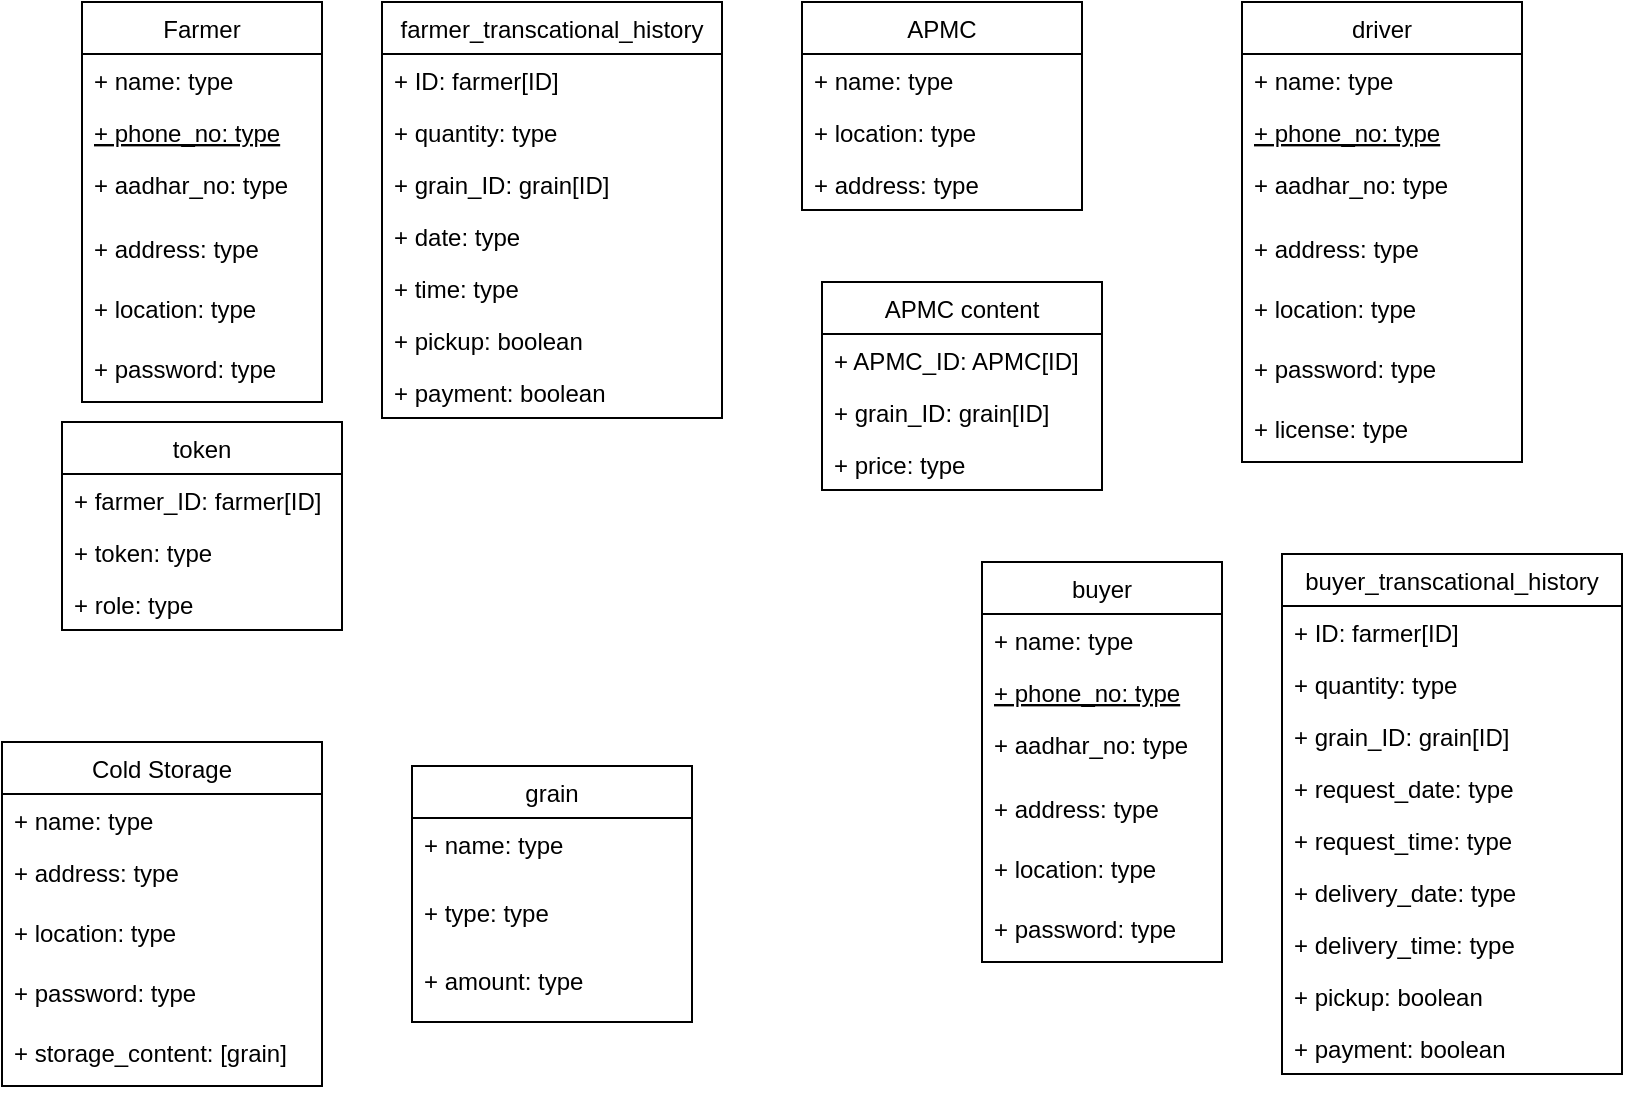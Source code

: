 <mxfile version="13.7.3" type="google"><diagram id="6c7er1MQnjABrAZ5aOz4" name="Page-1"><mxGraphModel dx="1157" dy="600" grid="1" gridSize="10" guides="1" tooltips="1" connect="1" arrows="1" fold="1" page="1" pageScale="1" pageWidth="850" pageHeight="1100" math="0" shadow="0"><root><mxCell id="0"/><mxCell id="1" parent="0"/><mxCell id="4DkqHYuxx0D5WuYOJ8jd-2" value="Farmer" style="swimlane;fontStyle=0;childLayout=stackLayout;horizontal=1;startSize=26;fillColor=none;horizontalStack=0;resizeParent=1;resizeParentMax=0;resizeLast=0;collapsible=1;marginBottom=0;" parent="1" vertex="1"><mxGeometry x="80" y="40" width="120" height="200" as="geometry"/></mxCell><mxCell id="4DkqHYuxx0D5WuYOJ8jd-3" value="+ name: type" style="text;strokeColor=none;fillColor=none;align=left;verticalAlign=top;spacingLeft=4;spacingRight=4;overflow=hidden;rotatable=0;points=[[0,0.5],[1,0.5]];portConstraint=eastwest;" parent="4DkqHYuxx0D5WuYOJ8jd-2" vertex="1"><mxGeometry y="26" width="120" height="26" as="geometry"/></mxCell><mxCell id="4DkqHYuxx0D5WuYOJ8jd-4" value="+ phone_no: type" style="text;strokeColor=none;fillColor=none;align=left;verticalAlign=top;spacingLeft=4;spacingRight=4;overflow=hidden;rotatable=0;points=[[0,0.5],[1,0.5]];portConstraint=eastwest;fontStyle=4" parent="4DkqHYuxx0D5WuYOJ8jd-2" vertex="1"><mxGeometry y="52" width="120" height="26" as="geometry"/></mxCell><mxCell id="4DkqHYuxx0D5WuYOJ8jd-5" value="+ aadhar_no: type&#10;" style="text;strokeColor=none;fillColor=none;align=left;verticalAlign=top;spacingLeft=4;spacingRight=4;overflow=hidden;rotatable=0;points=[[0,0.5],[1,0.5]];portConstraint=eastwest;" parent="4DkqHYuxx0D5WuYOJ8jd-2" vertex="1"><mxGeometry y="78" width="120" height="32" as="geometry"/></mxCell><mxCell id="4DkqHYuxx0D5WuYOJ8jd-6" value="+ address: type&#10;" style="text;strokeColor=none;fillColor=none;align=left;verticalAlign=top;spacingLeft=4;spacingRight=4;overflow=hidden;rotatable=0;points=[[0,0.5],[1,0.5]];portConstraint=eastwest;" parent="4DkqHYuxx0D5WuYOJ8jd-2" vertex="1"><mxGeometry y="110" width="120" height="30" as="geometry"/></mxCell><mxCell id="4DkqHYuxx0D5WuYOJ8jd-7" value="+ location: type&#10;" style="text;strokeColor=none;fillColor=none;align=left;verticalAlign=top;spacingLeft=4;spacingRight=4;overflow=hidden;rotatable=0;points=[[0,0.5],[1,0.5]];portConstraint=eastwest;" parent="4DkqHYuxx0D5WuYOJ8jd-2" vertex="1"><mxGeometry y="140" width="120" height="30" as="geometry"/></mxCell><mxCell id="4DkqHYuxx0D5WuYOJ8jd-8" value="+ password: type&#10;" style="text;strokeColor=none;fillColor=none;align=left;verticalAlign=top;spacingLeft=4;spacingRight=4;overflow=hidden;rotatable=0;points=[[0,0.5],[1,0.5]];portConstraint=eastwest;" parent="4DkqHYuxx0D5WuYOJ8jd-2" vertex="1"><mxGeometry y="170" width="120" height="30" as="geometry"/></mxCell><mxCell id="pW7DhvelAz6e7UWKlrpE-1" value="+ phone_no: type" style="text;strokeColor=none;fillColor=none;align=left;verticalAlign=top;spacingLeft=4;spacingRight=4;overflow=hidden;rotatable=0;points=[[0,0.5],[1,0.5]];portConstraint=eastwest;fontStyle=4" parent="1" vertex="1"><mxGeometry x="660" y="92" width="140" height="26" as="geometry"/></mxCell><mxCell id="pW7DhvelAz6e7UWKlrpE-2" value="+ aadhar_no: type&#10;" style="text;strokeColor=none;fillColor=none;align=left;verticalAlign=top;spacingLeft=4;spacingRight=4;overflow=hidden;rotatable=0;points=[[0,0.5],[1,0.5]];portConstraint=eastwest;" parent="1" vertex="1"><mxGeometry x="660" y="118" width="140" height="32" as="geometry"/></mxCell><mxCell id="pW7DhvelAz6e7UWKlrpE-3" value="+ address: type&#10;" style="text;strokeColor=none;fillColor=none;align=left;verticalAlign=top;spacingLeft=4;spacingRight=4;overflow=hidden;rotatable=0;points=[[0,0.5],[1,0.5]];portConstraint=eastwest;" parent="1" vertex="1"><mxGeometry x="660" y="150" width="140" height="30" as="geometry"/></mxCell><mxCell id="pW7DhvelAz6e7UWKlrpE-4" value="+ location: type&#10;" style="text;strokeColor=none;fillColor=none;align=left;verticalAlign=top;spacingLeft=4;spacingRight=4;overflow=hidden;rotatable=0;points=[[0,0.5],[1,0.5]];portConstraint=eastwest;" parent="1" vertex="1"><mxGeometry x="660" y="180" width="140" height="30" as="geometry"/></mxCell><mxCell id="pW7DhvelAz6e7UWKlrpE-5" value="+ password: type&#10;" style="text;strokeColor=none;fillColor=none;align=left;verticalAlign=top;spacingLeft=4;spacingRight=4;overflow=hidden;rotatable=0;points=[[0,0.5],[1,0.5]];portConstraint=eastwest;" parent="1" vertex="1"><mxGeometry x="660" y="210" width="140" height="30" as="geometry"/></mxCell><mxCell id="N12dsiZxgHhHjJrsoHCQ-6" value="+ license: type&#10;" style="text;strokeColor=none;fillColor=none;align=left;verticalAlign=top;spacingLeft=4;spacingRight=4;overflow=hidden;rotatable=0;points=[[0,0.5],[1,0.5]];portConstraint=eastwest;" vertex="1" parent="1"><mxGeometry x="660" y="240" width="140" height="30" as="geometry"/></mxCell><mxCell id="N12dsiZxgHhHjJrsoHCQ-33" value="buyer" style="swimlane;fontStyle=0;childLayout=stackLayout;horizontal=1;startSize=26;fillColor=none;horizontalStack=0;resizeParent=1;resizeParentMax=0;resizeLast=0;collapsible=1;marginBottom=0;" vertex="1" parent="1"><mxGeometry x="530" y="320" width="120" height="200" as="geometry"/></mxCell><mxCell id="N12dsiZxgHhHjJrsoHCQ-34" value="+ name: type" style="text;strokeColor=none;fillColor=none;align=left;verticalAlign=top;spacingLeft=4;spacingRight=4;overflow=hidden;rotatable=0;points=[[0,0.5],[1,0.5]];portConstraint=eastwest;" vertex="1" parent="N12dsiZxgHhHjJrsoHCQ-33"><mxGeometry y="26" width="120" height="26" as="geometry"/></mxCell><mxCell id="N12dsiZxgHhHjJrsoHCQ-35" value="+ phone_no: type" style="text;strokeColor=none;fillColor=none;align=left;verticalAlign=top;spacingLeft=4;spacingRight=4;overflow=hidden;rotatable=0;points=[[0,0.5],[1,0.5]];portConstraint=eastwest;fontStyle=4" vertex="1" parent="N12dsiZxgHhHjJrsoHCQ-33"><mxGeometry y="52" width="120" height="26" as="geometry"/></mxCell><mxCell id="N12dsiZxgHhHjJrsoHCQ-36" value="+ aadhar_no: type&#10;" style="text;strokeColor=none;fillColor=none;align=left;verticalAlign=top;spacingLeft=4;spacingRight=4;overflow=hidden;rotatable=0;points=[[0,0.5],[1,0.5]];portConstraint=eastwest;" vertex="1" parent="N12dsiZxgHhHjJrsoHCQ-33"><mxGeometry y="78" width="120" height="32" as="geometry"/></mxCell><mxCell id="N12dsiZxgHhHjJrsoHCQ-37" value="+ address: type&#10;" style="text;strokeColor=none;fillColor=none;align=left;verticalAlign=top;spacingLeft=4;spacingRight=4;overflow=hidden;rotatable=0;points=[[0,0.5],[1,0.5]];portConstraint=eastwest;" vertex="1" parent="N12dsiZxgHhHjJrsoHCQ-33"><mxGeometry y="110" width="120" height="30" as="geometry"/></mxCell><mxCell id="N12dsiZxgHhHjJrsoHCQ-38" value="+ location: type&#10;" style="text;strokeColor=none;fillColor=none;align=left;verticalAlign=top;spacingLeft=4;spacingRight=4;overflow=hidden;rotatable=0;points=[[0,0.5],[1,0.5]];portConstraint=eastwest;" vertex="1" parent="N12dsiZxgHhHjJrsoHCQ-33"><mxGeometry y="140" width="120" height="30" as="geometry"/></mxCell><mxCell id="N12dsiZxgHhHjJrsoHCQ-39" value="+ password: type&#10;" style="text;strokeColor=none;fillColor=none;align=left;verticalAlign=top;spacingLeft=4;spacingRight=4;overflow=hidden;rotatable=0;points=[[0,0.5],[1,0.5]];portConstraint=eastwest;" vertex="1" parent="N12dsiZxgHhHjJrsoHCQ-33"><mxGeometry y="170" width="120" height="30" as="geometry"/></mxCell><mxCell id="4DkqHYuxx0D5WuYOJ8jd-9" value="driver" style="swimlane;fontStyle=0;childLayout=stackLayout;horizontal=1;startSize=26;fillColor=none;horizontalStack=0;resizeParent=1;resizeParentMax=0;resizeLast=0;collapsible=1;marginBottom=0;" parent="1" vertex="1"><mxGeometry x="660" y="40" width="140" height="230" as="geometry"/></mxCell><mxCell id="4DkqHYuxx0D5WuYOJ8jd-10" value="+ name: type" style="text;strokeColor=none;fillColor=none;align=left;verticalAlign=top;spacingLeft=4;spacingRight=4;overflow=hidden;rotatable=0;points=[[0,0.5],[1,0.5]];portConstraint=eastwest;" parent="4DkqHYuxx0D5WuYOJ8jd-9" vertex="1"><mxGeometry y="26" width="140" height="204" as="geometry"/></mxCell><mxCell id="N12dsiZxgHhHjJrsoHCQ-25" value="APMC" style="swimlane;fontStyle=0;childLayout=stackLayout;horizontal=1;startSize=26;fillColor=none;horizontalStack=0;resizeParent=1;resizeParentMax=0;resizeLast=0;collapsible=1;marginBottom=0;" vertex="1" parent="1"><mxGeometry x="440" y="40" width="140" height="104" as="geometry"/></mxCell><mxCell id="N12dsiZxgHhHjJrsoHCQ-26" value="+ name: type" style="text;strokeColor=none;fillColor=none;align=left;verticalAlign=top;spacingLeft=4;spacingRight=4;overflow=hidden;rotatable=0;points=[[0,0.5],[1,0.5]];portConstraint=eastwest;" vertex="1" parent="N12dsiZxgHhHjJrsoHCQ-25"><mxGeometry y="26" width="140" height="26" as="geometry"/></mxCell><mxCell id="N12dsiZxgHhHjJrsoHCQ-27" value="+ location: type" style="text;strokeColor=none;fillColor=none;align=left;verticalAlign=top;spacingLeft=4;spacingRight=4;overflow=hidden;rotatable=0;points=[[0,0.5],[1,0.5]];portConstraint=eastwest;" vertex="1" parent="N12dsiZxgHhHjJrsoHCQ-25"><mxGeometry y="52" width="140" height="26" as="geometry"/></mxCell><mxCell id="N12dsiZxgHhHjJrsoHCQ-28" value="+ address: type" style="text;strokeColor=none;fillColor=none;align=left;verticalAlign=top;spacingLeft=4;spacingRight=4;overflow=hidden;rotatable=0;points=[[0,0.5],[1,0.5]];portConstraint=eastwest;" vertex="1" parent="N12dsiZxgHhHjJrsoHCQ-25"><mxGeometry y="78" width="140" height="26" as="geometry"/></mxCell><mxCell id="N12dsiZxgHhHjJrsoHCQ-40" value="APMC content" style="swimlane;fontStyle=0;childLayout=stackLayout;horizontal=1;startSize=26;fillColor=none;horizontalStack=0;resizeParent=1;resizeParentMax=0;resizeLast=0;collapsible=1;marginBottom=0;" vertex="1" parent="1"><mxGeometry x="450" y="180" width="140" height="104" as="geometry"/></mxCell><mxCell id="N12dsiZxgHhHjJrsoHCQ-41" value="+ APMC_ID: APMC[ID]" style="text;strokeColor=none;fillColor=none;align=left;verticalAlign=top;spacingLeft=4;spacingRight=4;overflow=hidden;rotatable=0;points=[[0,0.5],[1,0.5]];portConstraint=eastwest;" vertex="1" parent="N12dsiZxgHhHjJrsoHCQ-40"><mxGeometry y="26" width="140" height="26" as="geometry"/></mxCell><mxCell id="N12dsiZxgHhHjJrsoHCQ-42" value="+ grain_ID: grain[ID]" style="text;strokeColor=none;fillColor=none;align=left;verticalAlign=top;spacingLeft=4;spacingRight=4;overflow=hidden;rotatable=0;points=[[0,0.5],[1,0.5]];portConstraint=eastwest;" vertex="1" parent="N12dsiZxgHhHjJrsoHCQ-40"><mxGeometry y="52" width="140" height="26" as="geometry"/></mxCell><mxCell id="N12dsiZxgHhHjJrsoHCQ-44" value="+ price: type" style="text;strokeColor=none;fillColor=none;align=left;verticalAlign=top;spacingLeft=4;spacingRight=4;overflow=hidden;rotatable=0;points=[[0,0.5],[1,0.5]];portConstraint=eastwest;" vertex="1" parent="N12dsiZxgHhHjJrsoHCQ-40"><mxGeometry y="78" width="140" height="26" as="geometry"/></mxCell><mxCell id="N12dsiZxgHhHjJrsoHCQ-45" value="farmer_transcational_history" style="swimlane;fontStyle=0;childLayout=stackLayout;horizontal=1;startSize=26;fillColor=none;horizontalStack=0;resizeParent=1;resizeParentMax=0;resizeLast=0;collapsible=1;marginBottom=0;" vertex="1" parent="1"><mxGeometry x="230" y="40" width="170" height="208" as="geometry"/></mxCell><mxCell id="N12dsiZxgHhHjJrsoHCQ-46" value="+ ID: farmer[ID]" style="text;strokeColor=none;fillColor=none;align=left;verticalAlign=top;spacingLeft=4;spacingRight=4;overflow=hidden;rotatable=0;points=[[0,0.5],[1,0.5]];portConstraint=eastwest;" vertex="1" parent="N12dsiZxgHhHjJrsoHCQ-45"><mxGeometry y="26" width="170" height="26" as="geometry"/></mxCell><mxCell id="N12dsiZxgHhHjJrsoHCQ-47" value="+ quantity: type" style="text;strokeColor=none;fillColor=none;align=left;verticalAlign=top;spacingLeft=4;spacingRight=4;overflow=hidden;rotatable=0;points=[[0,0.5],[1,0.5]];portConstraint=eastwest;" vertex="1" parent="N12dsiZxgHhHjJrsoHCQ-45"><mxGeometry y="52" width="170" height="26" as="geometry"/></mxCell><mxCell id="N12dsiZxgHhHjJrsoHCQ-48" value="+ grain_ID: grain[ID]" style="text;strokeColor=none;fillColor=none;align=left;verticalAlign=top;spacingLeft=4;spacingRight=4;overflow=hidden;rotatable=0;points=[[0,0.5],[1,0.5]];portConstraint=eastwest;" vertex="1" parent="N12dsiZxgHhHjJrsoHCQ-45"><mxGeometry y="78" width="170" height="26" as="geometry"/></mxCell><mxCell id="N12dsiZxgHhHjJrsoHCQ-51" value="+ date: type" style="text;strokeColor=none;fillColor=none;align=left;verticalAlign=top;spacingLeft=4;spacingRight=4;overflow=hidden;rotatable=0;points=[[0,0.5],[1,0.5]];portConstraint=eastwest;" vertex="1" parent="N12dsiZxgHhHjJrsoHCQ-45"><mxGeometry y="104" width="170" height="26" as="geometry"/></mxCell><mxCell id="N12dsiZxgHhHjJrsoHCQ-52" value="+ time: type" style="text;strokeColor=none;fillColor=none;align=left;verticalAlign=top;spacingLeft=4;spacingRight=4;overflow=hidden;rotatable=0;points=[[0,0.5],[1,0.5]];portConstraint=eastwest;" vertex="1" parent="N12dsiZxgHhHjJrsoHCQ-45"><mxGeometry y="130" width="170" height="26" as="geometry"/></mxCell><mxCell id="N12dsiZxgHhHjJrsoHCQ-53" value="+ pickup: boolean" style="text;strokeColor=none;fillColor=none;align=left;verticalAlign=top;spacingLeft=4;spacingRight=4;overflow=hidden;rotatable=0;points=[[0,0.5],[1,0.5]];portConstraint=eastwest;" vertex="1" parent="N12dsiZxgHhHjJrsoHCQ-45"><mxGeometry y="156" width="170" height="26" as="geometry"/></mxCell><mxCell id="N12dsiZxgHhHjJrsoHCQ-54" value="+ payment: boolean" style="text;strokeColor=none;fillColor=none;align=left;verticalAlign=top;spacingLeft=4;spacingRight=4;overflow=hidden;rotatable=0;points=[[0,0.5],[1,0.5]];portConstraint=eastwest;" vertex="1" parent="N12dsiZxgHhHjJrsoHCQ-45"><mxGeometry y="182" width="170" height="26" as="geometry"/></mxCell><mxCell id="N12dsiZxgHhHjJrsoHCQ-55" value="buyer_transcational_history" style="swimlane;fontStyle=0;childLayout=stackLayout;horizontal=1;startSize=26;fillColor=none;horizontalStack=0;resizeParent=1;resizeParentMax=0;resizeLast=0;collapsible=1;marginBottom=0;" vertex="1" parent="1"><mxGeometry x="680" y="316" width="170" height="260" as="geometry"/></mxCell><mxCell id="N12dsiZxgHhHjJrsoHCQ-56" value="+ ID: farmer[ID]" style="text;strokeColor=none;fillColor=none;align=left;verticalAlign=top;spacingLeft=4;spacingRight=4;overflow=hidden;rotatable=0;points=[[0,0.5],[1,0.5]];portConstraint=eastwest;" vertex="1" parent="N12dsiZxgHhHjJrsoHCQ-55"><mxGeometry y="26" width="170" height="26" as="geometry"/></mxCell><mxCell id="N12dsiZxgHhHjJrsoHCQ-57" value="+ quantity: type" style="text;strokeColor=none;fillColor=none;align=left;verticalAlign=top;spacingLeft=4;spacingRight=4;overflow=hidden;rotatable=0;points=[[0,0.5],[1,0.5]];portConstraint=eastwest;" vertex="1" parent="N12dsiZxgHhHjJrsoHCQ-55"><mxGeometry y="52" width="170" height="26" as="geometry"/></mxCell><mxCell id="N12dsiZxgHhHjJrsoHCQ-58" value="+ grain_ID: grain[ID]" style="text;strokeColor=none;fillColor=none;align=left;verticalAlign=top;spacingLeft=4;spacingRight=4;overflow=hidden;rotatable=0;points=[[0,0.5],[1,0.5]];portConstraint=eastwest;" vertex="1" parent="N12dsiZxgHhHjJrsoHCQ-55"><mxGeometry y="78" width="170" height="26" as="geometry"/></mxCell><mxCell id="N12dsiZxgHhHjJrsoHCQ-59" value="+ request_date: type" style="text;strokeColor=none;fillColor=none;align=left;verticalAlign=top;spacingLeft=4;spacingRight=4;overflow=hidden;rotatable=0;points=[[0,0.5],[1,0.5]];portConstraint=eastwest;" vertex="1" parent="N12dsiZxgHhHjJrsoHCQ-55"><mxGeometry y="104" width="170" height="26" as="geometry"/></mxCell><mxCell id="N12dsiZxgHhHjJrsoHCQ-60" value="+ request_time: type" style="text;strokeColor=none;fillColor=none;align=left;verticalAlign=top;spacingLeft=4;spacingRight=4;overflow=hidden;rotatable=0;points=[[0,0.5],[1,0.5]];portConstraint=eastwest;" vertex="1" parent="N12dsiZxgHhHjJrsoHCQ-55"><mxGeometry y="130" width="170" height="26" as="geometry"/></mxCell><mxCell id="N12dsiZxgHhHjJrsoHCQ-66" value="+ delivery_date: type" style="text;strokeColor=none;fillColor=none;align=left;verticalAlign=top;spacingLeft=4;spacingRight=4;overflow=hidden;rotatable=0;points=[[0,0.5],[1,0.5]];portConstraint=eastwest;" vertex="1" parent="N12dsiZxgHhHjJrsoHCQ-55"><mxGeometry y="156" width="170" height="26" as="geometry"/></mxCell><mxCell id="N12dsiZxgHhHjJrsoHCQ-67" value="+ delivery_time: type" style="text;strokeColor=none;fillColor=none;align=left;verticalAlign=top;spacingLeft=4;spacingRight=4;overflow=hidden;rotatable=0;points=[[0,0.5],[1,0.5]];portConstraint=eastwest;" vertex="1" parent="N12dsiZxgHhHjJrsoHCQ-55"><mxGeometry y="182" width="170" height="26" as="geometry"/></mxCell><mxCell id="N12dsiZxgHhHjJrsoHCQ-61" value="+ pickup: boolean" style="text;strokeColor=none;fillColor=none;align=left;verticalAlign=top;spacingLeft=4;spacingRight=4;overflow=hidden;rotatable=0;points=[[0,0.5],[1,0.5]];portConstraint=eastwest;" vertex="1" parent="N12dsiZxgHhHjJrsoHCQ-55"><mxGeometry y="208" width="170" height="26" as="geometry"/></mxCell><mxCell id="N12dsiZxgHhHjJrsoHCQ-62" value="+ payment: boolean" style="text;strokeColor=none;fillColor=none;align=left;verticalAlign=top;spacingLeft=4;spacingRight=4;overflow=hidden;rotatable=0;points=[[0,0.5],[1,0.5]];portConstraint=eastwest;" vertex="1" parent="N12dsiZxgHhHjJrsoHCQ-55"><mxGeometry y="234" width="170" height="26" as="geometry"/></mxCell><mxCell id="N12dsiZxgHhHjJrsoHCQ-68" value="token" style="swimlane;fontStyle=0;childLayout=stackLayout;horizontal=1;startSize=26;fillColor=none;horizontalStack=0;resizeParent=1;resizeParentMax=0;resizeLast=0;collapsible=1;marginBottom=0;" vertex="1" parent="1"><mxGeometry x="70" y="250" width="140" height="104" as="geometry"/></mxCell><mxCell id="N12dsiZxgHhHjJrsoHCQ-69" value="+ farmer_ID: farmer[ID]" style="text;strokeColor=none;fillColor=none;align=left;verticalAlign=top;spacingLeft=4;spacingRight=4;overflow=hidden;rotatable=0;points=[[0,0.5],[1,0.5]];portConstraint=eastwest;" vertex="1" parent="N12dsiZxgHhHjJrsoHCQ-68"><mxGeometry y="26" width="140" height="26" as="geometry"/></mxCell><mxCell id="N12dsiZxgHhHjJrsoHCQ-70" value="+ token: type" style="text;strokeColor=none;fillColor=none;align=left;verticalAlign=top;spacingLeft=4;spacingRight=4;overflow=hidden;rotatable=0;points=[[0,0.5],[1,0.5]];portConstraint=eastwest;" vertex="1" parent="N12dsiZxgHhHjJrsoHCQ-68"><mxGeometry y="52" width="140" height="26" as="geometry"/></mxCell><mxCell id="N12dsiZxgHhHjJrsoHCQ-73" value="+ role: type" style="text;strokeColor=none;fillColor=none;align=left;verticalAlign=top;spacingLeft=4;spacingRight=4;overflow=hidden;rotatable=0;points=[[0,0.5],[1,0.5]];portConstraint=eastwest;" vertex="1" parent="N12dsiZxgHhHjJrsoHCQ-68"><mxGeometry y="78" width="140" height="26" as="geometry"/></mxCell><mxCell id="xA4nGDqS-6yPvp7-EEjM-1" value="Cold Storage" style="swimlane;fontStyle=0;childLayout=stackLayout;horizontal=1;startSize=26;fillColor=none;horizontalStack=0;resizeParent=1;resizeParentMax=0;resizeLast=0;collapsible=1;marginBottom=0;" parent="1" vertex="1"><mxGeometry x="40" y="410" width="160" height="172" as="geometry"/></mxCell><mxCell id="xA4nGDqS-6yPvp7-EEjM-2" value="+ name: type" style="text;strokeColor=none;fillColor=none;align=left;verticalAlign=top;spacingLeft=4;spacingRight=4;overflow=hidden;rotatable=0;points=[[0,0.5],[1,0.5]];portConstraint=eastwest;" parent="xA4nGDqS-6yPvp7-EEjM-1" vertex="1"><mxGeometry y="26" width="160" height="26" as="geometry"/></mxCell><mxCell id="xA4nGDqS-6yPvp7-EEjM-5" value="+ address: type&#10;" style="text;strokeColor=none;fillColor=none;align=left;verticalAlign=top;spacingLeft=4;spacingRight=4;overflow=hidden;rotatable=0;points=[[0,0.5],[1,0.5]];portConstraint=eastwest;" parent="xA4nGDqS-6yPvp7-EEjM-1" vertex="1"><mxGeometry y="52" width="160" height="30" as="geometry"/></mxCell><mxCell id="xA4nGDqS-6yPvp7-EEjM-6" value="+ location: type&#10;" style="text;strokeColor=none;fillColor=none;align=left;verticalAlign=top;spacingLeft=4;spacingRight=4;overflow=hidden;rotatable=0;points=[[0,0.5],[1,0.5]];portConstraint=eastwest;" parent="xA4nGDqS-6yPvp7-EEjM-1" vertex="1"><mxGeometry y="82" width="160" height="30" as="geometry"/></mxCell><mxCell id="xA4nGDqS-6yPvp7-EEjM-7" value="+ password: type&#10;" style="text;strokeColor=none;fillColor=none;align=left;verticalAlign=top;spacingLeft=4;spacingRight=4;overflow=hidden;rotatable=0;points=[[0,0.5],[1,0.5]];portConstraint=eastwest;" parent="xA4nGDqS-6yPvp7-EEjM-1" vertex="1"><mxGeometry y="112" width="160" height="30" as="geometry"/></mxCell><mxCell id="xA4nGDqS-6yPvp7-EEjM-10" value="+ storage_content: [grain]&#10;" style="text;strokeColor=none;fillColor=none;align=left;verticalAlign=top;spacingLeft=4;spacingRight=4;overflow=hidden;rotatable=0;points=[[0,0.5],[1,0.5]];portConstraint=eastwest;" parent="xA4nGDqS-6yPvp7-EEjM-1" vertex="1"><mxGeometry y="142" width="160" height="30" as="geometry"/></mxCell><mxCell id="xA4nGDqS-6yPvp7-EEjM-14" value="grain" style="swimlane;fontStyle=0;childLayout=stackLayout;horizontal=1;startSize=26;fillColor=none;horizontalStack=0;resizeParent=1;resizeParentMax=0;resizeLast=0;collapsible=1;marginBottom=0;" parent="1" vertex="1"><mxGeometry x="245" y="422" width="140" height="128" as="geometry"/></mxCell><mxCell id="xA4nGDqS-6yPvp7-EEjM-15" value="+ name: type" style="text;strokeColor=none;fillColor=none;align=left;verticalAlign=top;spacingLeft=4;spacingRight=4;overflow=hidden;rotatable=0;points=[[0,0.5],[1,0.5]];portConstraint=eastwest;" parent="xA4nGDqS-6yPvp7-EEjM-14" vertex="1"><mxGeometry y="26" width="140" height="34" as="geometry"/></mxCell><mxCell id="N12dsiZxgHhHjJrsoHCQ-1" value="+ type: type" style="text;strokeColor=none;fillColor=none;align=left;verticalAlign=top;spacingLeft=4;spacingRight=4;overflow=hidden;rotatable=0;points=[[0,0.5],[1,0.5]];portConstraint=eastwest;" vertex="1" parent="xA4nGDqS-6yPvp7-EEjM-14"><mxGeometry y="60" width="140" height="34" as="geometry"/></mxCell><mxCell id="N12dsiZxgHhHjJrsoHCQ-14" value="+ amount: type" style="text;strokeColor=none;fillColor=none;align=left;verticalAlign=top;spacingLeft=4;spacingRight=4;overflow=hidden;rotatable=0;points=[[0,0.5],[1,0.5]];portConstraint=eastwest;" vertex="1" parent="xA4nGDqS-6yPvp7-EEjM-14"><mxGeometry y="94" width="140" height="34" as="geometry"/></mxCell></root></mxGraphModel></diagram></mxfile>